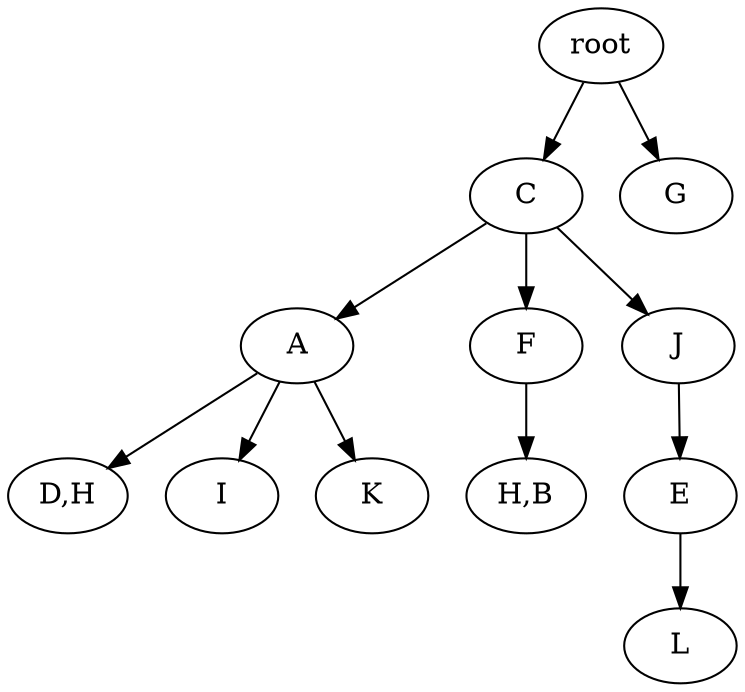 strict digraph G {
	graph [name=G];
	0	 [label=root];
	2	 [label=C];
	0 -> 2;
	1	 [label=G];
	0 -> 1;
	4	 [label=A];
	9	 [label="D,H"];
	4 -> 9;
	7	 [label=I];
	4 -> 7;
	8	 [label=K];
	4 -> 8;
	2 -> 4;
	3	 [label=F];
	2 -> 3;
	5	 [label=J];
	2 -> 5;
	10	 [label=E];
	11	 [label=L];
	10 -> 11;
	6	 [label="H,B"];
	3 -> 6;
	5 -> 10;
}
